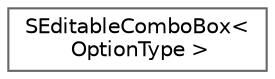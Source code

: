 digraph "Graphical Class Hierarchy"
{
 // INTERACTIVE_SVG=YES
 // LATEX_PDF_SIZE
  bgcolor="transparent";
  edge [fontname=Helvetica,fontsize=10,labelfontname=Helvetica,labelfontsize=10];
  node [fontname=Helvetica,fontsize=10,shape=box,height=0.2,width=0.4];
  rankdir="LR";
  Node0 [id="Node000000",label="SEditableComboBox\<\l OptionType \>",height=0.2,width=0.4,color="grey40", fillcolor="white", style="filled",URL="$dd/d78/classSEditableComboBox.html",tooltip=" "];
}
